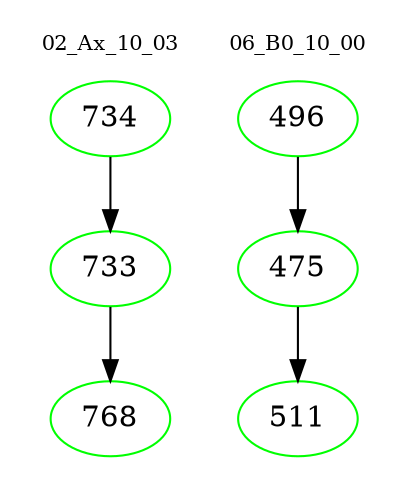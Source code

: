 digraph{
subgraph cluster_0 {
color = white
label = "02_Ax_10_03";
fontsize=10;
T0_734 [label="734", color="green"]
T0_734 -> T0_733 [color="black"]
T0_733 [label="733", color="green"]
T0_733 -> T0_768 [color="black"]
T0_768 [label="768", color="green"]
}
subgraph cluster_1 {
color = white
label = "06_B0_10_00";
fontsize=10;
T1_496 [label="496", color="green"]
T1_496 -> T1_475 [color="black"]
T1_475 [label="475", color="green"]
T1_475 -> T1_511 [color="black"]
T1_511 [label="511", color="green"]
}
}
